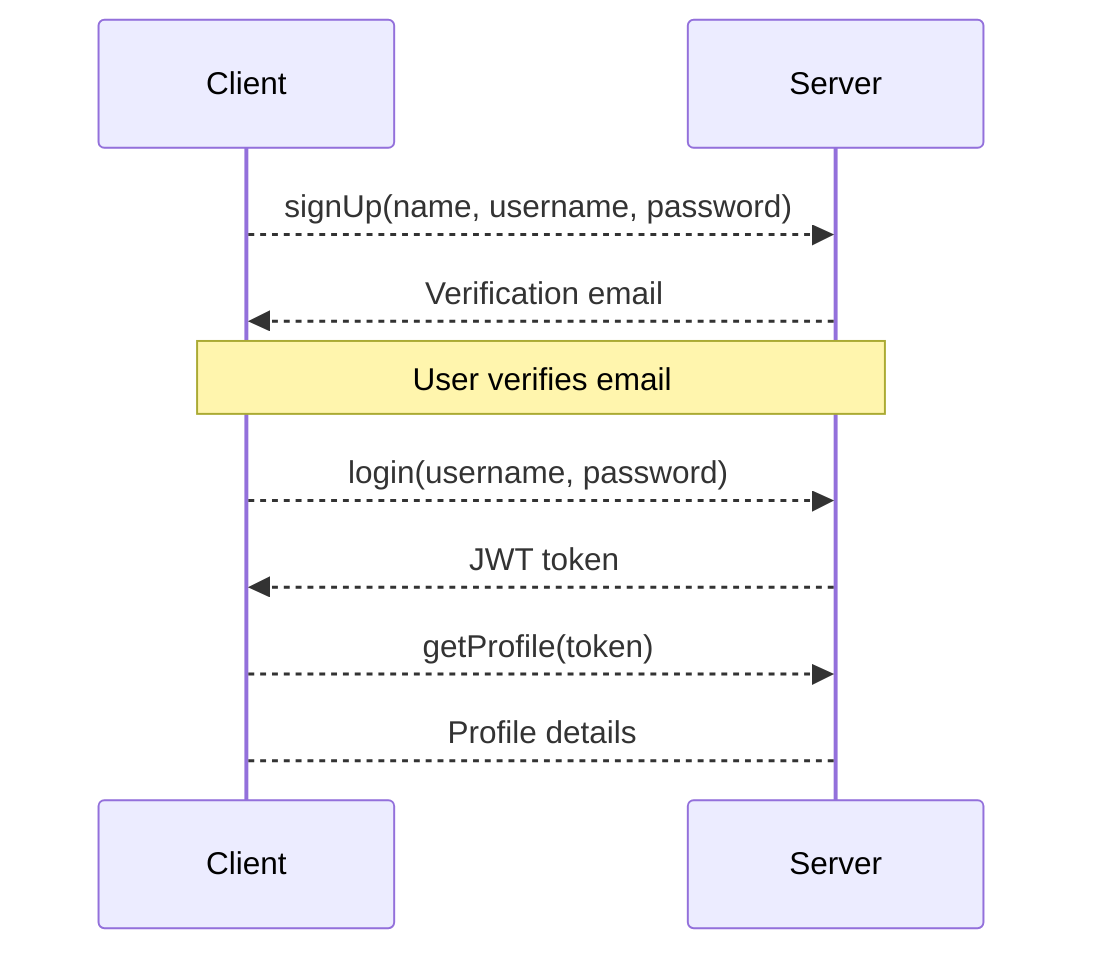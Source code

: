 sequenceDiagram
    Client -->> Server: signUp(name, username, password)
    Server -->> Client: Verification email
    Note over Client, Server: User verifies email
    Client -->> Server: login(username, password)
    Server -->> Client: JWT token
    Client -->> Server: getProfile(token)
    Server --> Client : Profile details